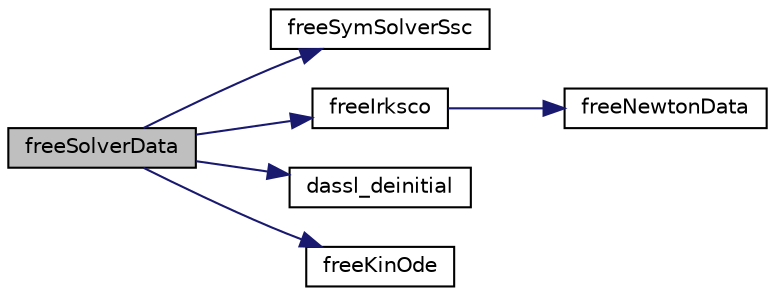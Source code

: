 digraph "freeSolverData"
{
  edge [fontname="Helvetica",fontsize="10",labelfontname="Helvetica",labelfontsize="10"];
  node [fontname="Helvetica",fontsize="10",shape=record];
  rankdir="LR";
  Node10 [label="freeSolverData",height=0.2,width=0.4,color="black", fillcolor="grey75", style="filled", fontcolor="black"];
  Node10 -> Node11 [color="midnightblue",fontsize="10",style="solid",fontname="Helvetica"];
  Node11 [label="freeSymSolverSsc",height=0.2,width=0.4,color="black", fillcolor="white", style="filled",URL="$df/df6/sym__solver__ssc_8c.html#a4cf6f53573dde71a6bce079d23b676c6"];
  Node10 -> Node12 [color="midnightblue",fontsize="10",style="solid",fontname="Helvetica"];
  Node12 [label="freeIrksco",height=0.2,width=0.4,color="black", fillcolor="white", style="filled",URL="$de/de2/irksco_8c.html#ab11689d72a39e759f447b2da4d9ce432"];
  Node12 -> Node13 [color="midnightblue",fontsize="10",style="solid",fontname="Helvetica"];
  Node13 [label="freeNewtonData",height=0.2,width=0.4,color="black", fillcolor="white", style="filled",URL="$d6/dca/newton_iteration_8c.html#ad2e5ca08181564ce695af5bf68c5c048"];
  Node10 -> Node14 [color="midnightblue",fontsize="10",style="solid",fontname="Helvetica"];
  Node14 [label="dassl_deinitial",height=0.2,width=0.4,color="black", fillcolor="white", style="filled",URL="$df/ddf/dassl_8c.html#a955b0dedd3c6497b60037f946b56f30d"];
  Node10 -> Node15 [color="midnightblue",fontsize="10",style="solid",fontname="Helvetica"];
  Node15 [label="freeKinOde",height=0.2,width=0.4,color="black", fillcolor="white", style="filled",URL="$db/d0f/radau_8h.html#aff410e77e52f1a70066404963aedbe86"];
}
